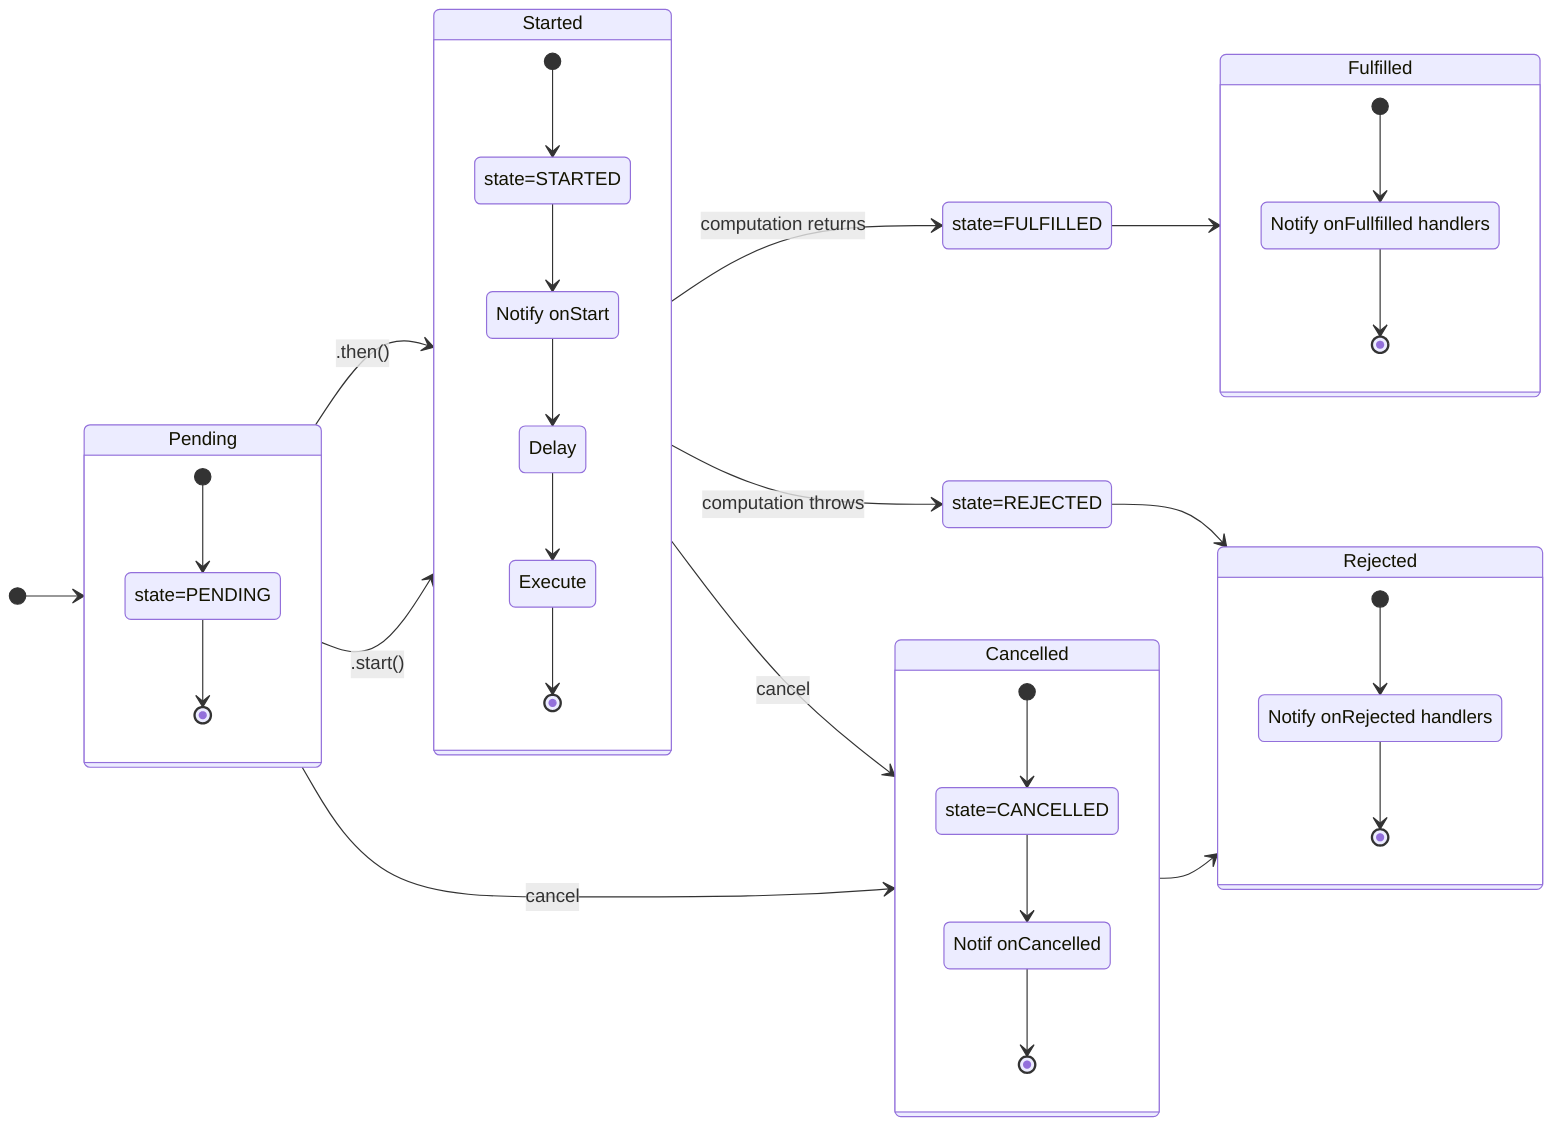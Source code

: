 stateDiagram-v2
    direction LR

    [*] --> Pending
    Pending --> Started : .then()
    Pending --> Started : .start()
    Started --> state=FULFILLED : computation returns
    state=FULFILLED --> Fulfilled
    Started --> state=REJECTED : computation throws
    state=REJECTED --> Rejected
    Pending --> Cancelled : cancel
    Started --> Cancelled : cancel
    Cancelled --> Rejected

    state Pending {
      [*] --> state=PENDING
      state=PENDING --> [*]
    }

    state Started {
      [*] --> state=STARTED
      state=STARTED --> NotifyStarted
      NotifyStarted --> Delay
      Delay --> Execute
      Execute --> [*]
      NotifyStarted : Notify onStart
    }

    state Fulfilled {
      [*] --> NotifyFulfilled
      NotifyFulfilled --> [*]
      NotifyFulfilled : Notify onFullfilled handlers
    }

    state Rejected {
      [*] --> NotifyRejected
      NotifyRejected --> [*]
      NotifyRejected : Notify onRejected handlers
    }

    state Cancelled {
      [*] --> state=CANCELLED
      state=CANCELLED --> NotifyCancelled
      NotifyCancelled --> [*]
      NotifyCancelled: Notif onCancelled
    }
